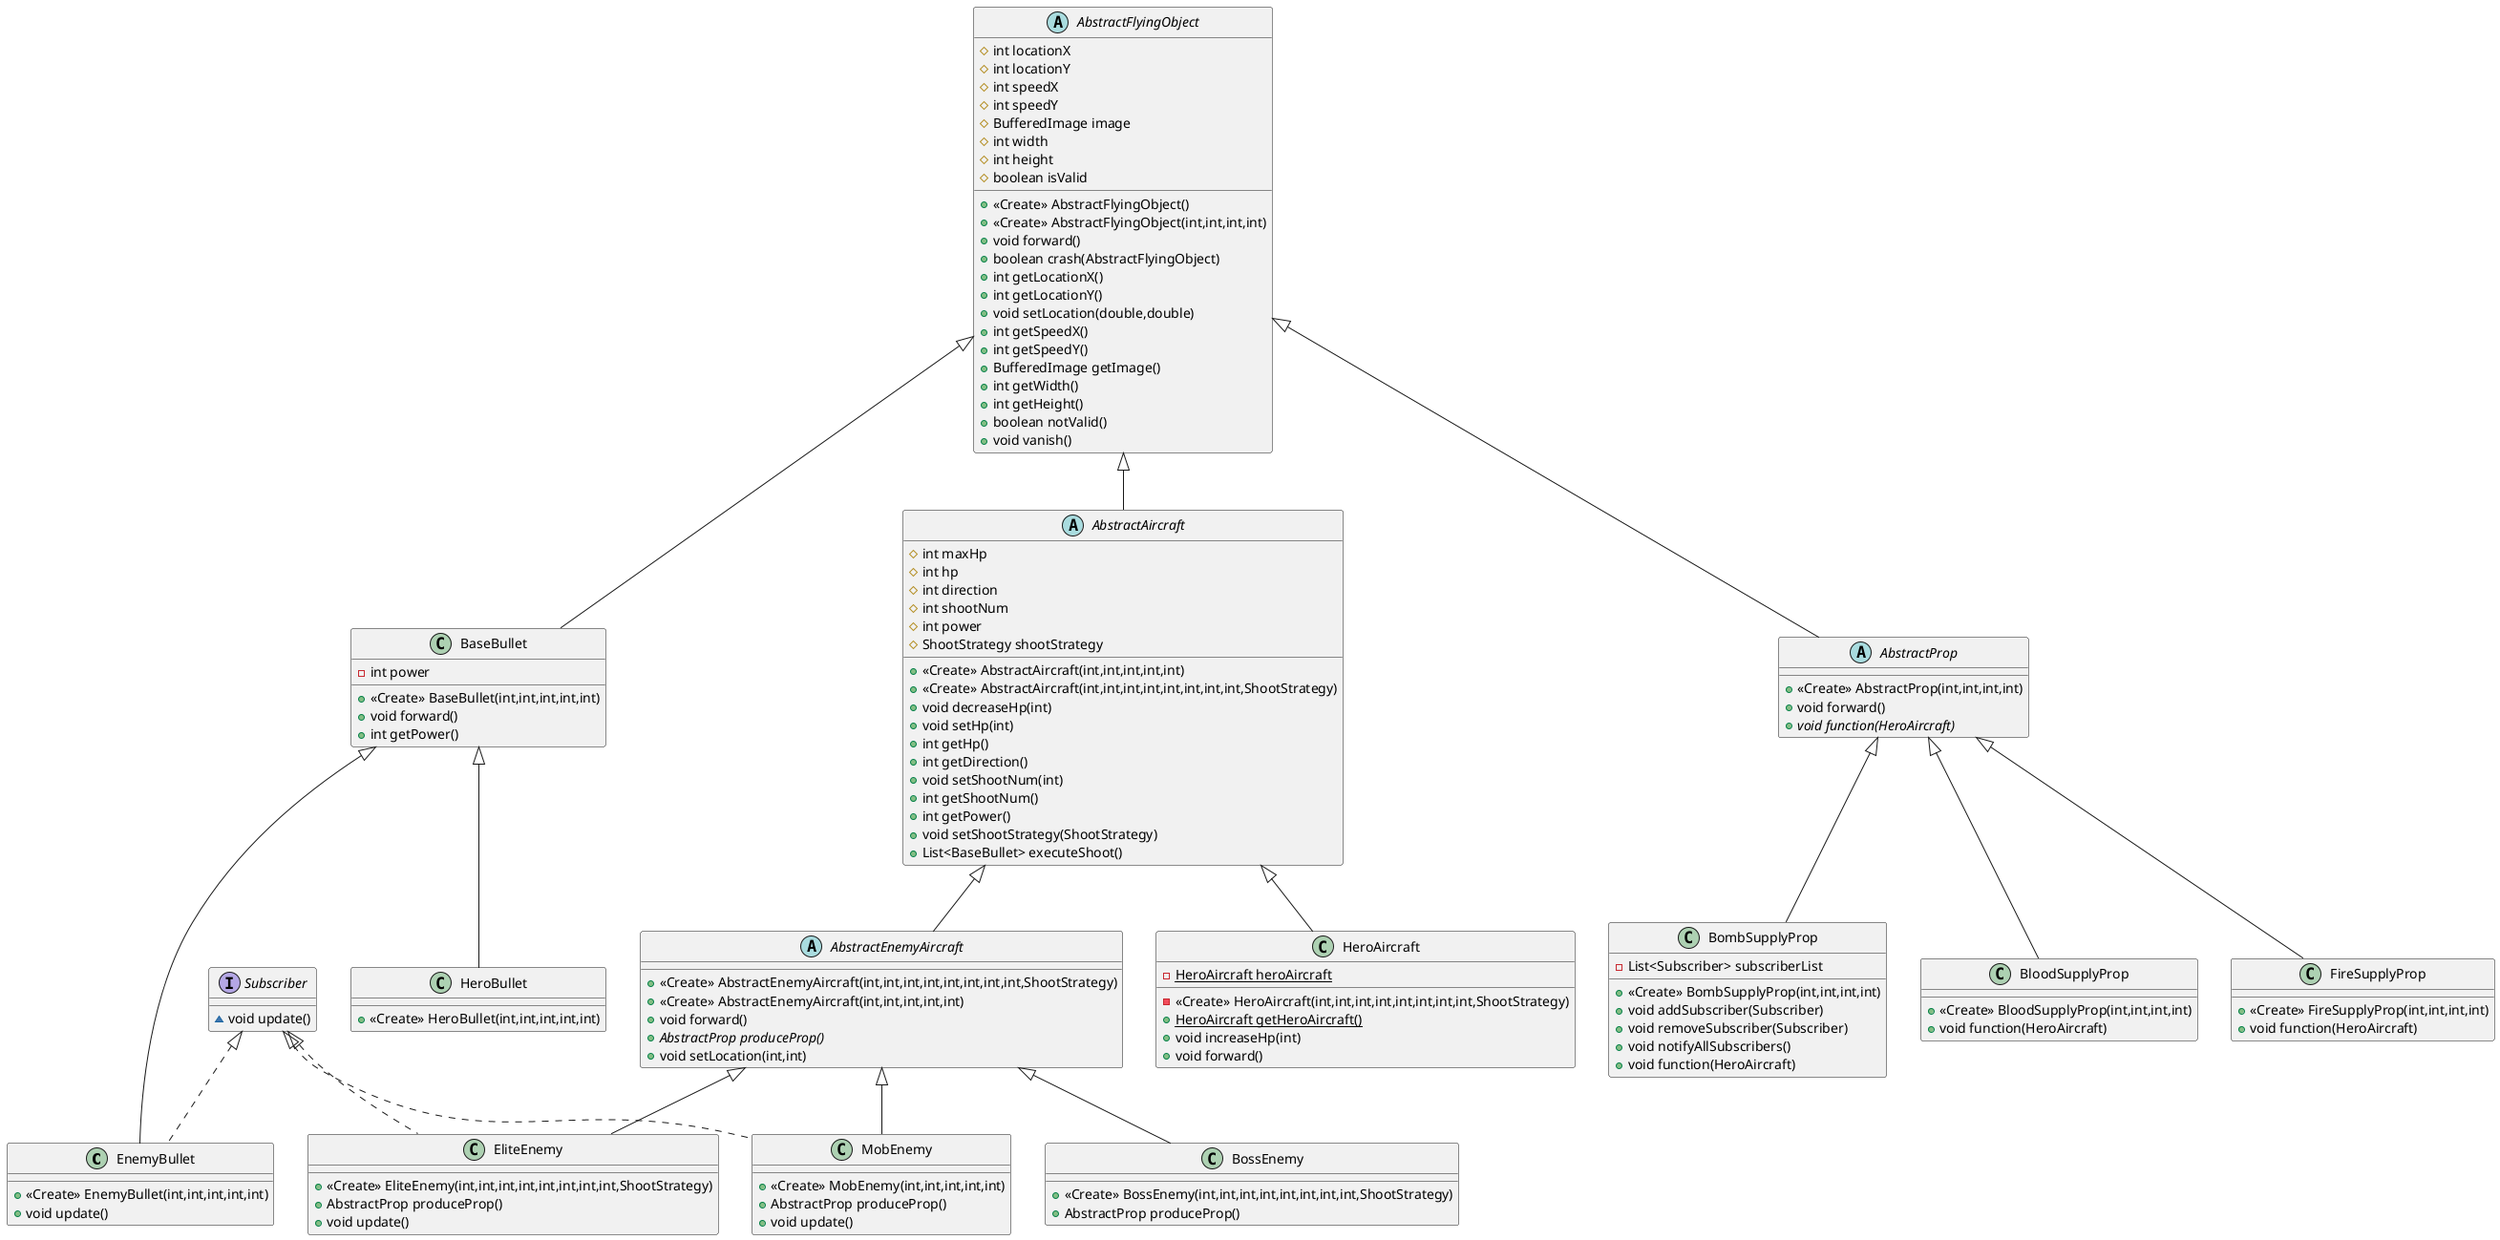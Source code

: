 @startuml
class EnemyBullet {
+ <<Create>> EnemyBullet(int,int,int,int,int)
+ void update()
}
class BossEnemy {
+ <<Create>> BossEnemy(int,int,int,int,int,int,int,int,ShootStrategy)
+ AbstractProp produceProp()
}
class HeroBullet {
+ <<Create>> HeroBullet(int,int,int,int,int)
}
abstract class AbstractProp {
+ <<Create>> AbstractProp(int,int,int,int)
+ void forward()
+ {abstract}void function(HeroAircraft)
}
interface Subscriber {
~ void update()
}
class EliteEnemy {
+ <<Create>> EliteEnemy(int,int,int,int,int,int,int,int,ShootStrategy)
+ AbstractProp produceProp()
+ void update()
}
class BaseBullet {
- int power
+ <<Create>> BaseBullet(int,int,int,int,int)
+ void forward()
+ int getPower()
}
class BombSupplyProp {
- List<Subscriber> subscriberList
+ <<Create>> BombSupplyProp(int,int,int,int)
+ void addSubscriber(Subscriber)
+ void removeSubscriber(Subscriber)
+ void notifyAllSubscribers()
+ void function(HeroAircraft)
}
class HeroAircraft {
- {static} HeroAircraft heroAircraft
- <<Create>> HeroAircraft(int,int,int,int,int,int,int,int,ShootStrategy)
+ {static} HeroAircraft getHeroAircraft()
+ void increaseHp(int)
+ void forward()
}
class BloodSupplyProp {
+ <<Create>> BloodSupplyProp(int,int,int,int)
+ void function(HeroAircraft)
}
abstract class AbstractAircraft {
# int maxHp
# int hp
# int direction
# int shootNum
# int power
# ShootStrategy shootStrategy
+ <<Create>> AbstractAircraft(int,int,int,int,int)
+ <<Create>> AbstractAircraft(int,int,int,int,int,int,int,int,ShootStrategy)
+ void decreaseHp(int)
+ void setHp(int)
+ int getHp()
+ int getDirection()
+ void setShootNum(int)
+ int getShootNum()
+ int getPower()
+ void setShootStrategy(ShootStrategy)
+ List<BaseBullet> executeShoot()
}
abstract class AbstractEnemyAircraft {
+ <<Create>> AbstractEnemyAircraft(int,int,int,int,int,int,int,int,ShootStrategy)
+ <<Create>> AbstractEnemyAircraft(int,int,int,int,int)
+ void forward()
+ {abstract}AbstractProp produceProp()
+ void setLocation(int,int)
}
abstract class AbstractFlyingObject {
# int locationX
# int locationY
# int speedX
# int speedY
# BufferedImage image
# int width
# int height
# boolean isValid
+ <<Create>> AbstractFlyingObject()
+ <<Create>> AbstractFlyingObject(int,int,int,int)
+ void forward()
+ boolean crash(AbstractFlyingObject)
+ int getLocationX()
+ int getLocationY()
+ void setLocation(double,double)
+ int getSpeedX()
+ int getSpeedY()
+ BufferedImage getImage()
+ int getWidth()
+ int getHeight()
+ boolean notValid()
+ void vanish()
}
class FireSupplyProp {
+ <<Create>> FireSupplyProp(int,int,int,int)
+ void function(HeroAircraft)
}
class MobEnemy {
+ <<Create>> MobEnemy(int,int,int,int,int)
+ AbstractProp produceProp()
+ void update()
}


Subscriber <|.. EnemyBullet
BaseBullet <|-- EnemyBullet
AbstractEnemyAircraft <|-- BossEnemy
BaseBullet <|-- HeroBullet
AbstractFlyingObject <|-- AbstractProp
Subscriber <|.. EliteEnemy
AbstractEnemyAircraft <|-- EliteEnemy
AbstractFlyingObject <|-- BaseBullet
AbstractProp <|-- BombSupplyProp
AbstractAircraft <|-- HeroAircraft
AbstractProp <|-- BloodSupplyProp
AbstractFlyingObject <|-- AbstractAircraft
AbstractAircraft <|-- AbstractEnemyAircraft
AbstractProp <|-- FireSupplyProp
Subscriber <|.. MobEnemy
AbstractEnemyAircraft <|-- MobEnemy
@enduml